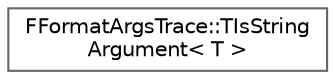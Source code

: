 digraph "Graphical Class Hierarchy"
{
 // INTERACTIVE_SVG=YES
 // LATEX_PDF_SIZE
  bgcolor="transparent";
  edge [fontname=Helvetica,fontsize=10,labelfontname=Helvetica,labelfontsize=10];
  node [fontname=Helvetica,fontsize=10,shape=box,height=0.2,width=0.4];
  rankdir="LR";
  Node0 [id="Node000000",label="FFormatArgsTrace::TIsString\lArgument\< T \>",height=0.2,width=0.4,color="grey40", fillcolor="white", style="filled",URL="$da/df8/structFFormatArgsTrace_1_1TIsStringArgument.html",tooltip=" "];
}
